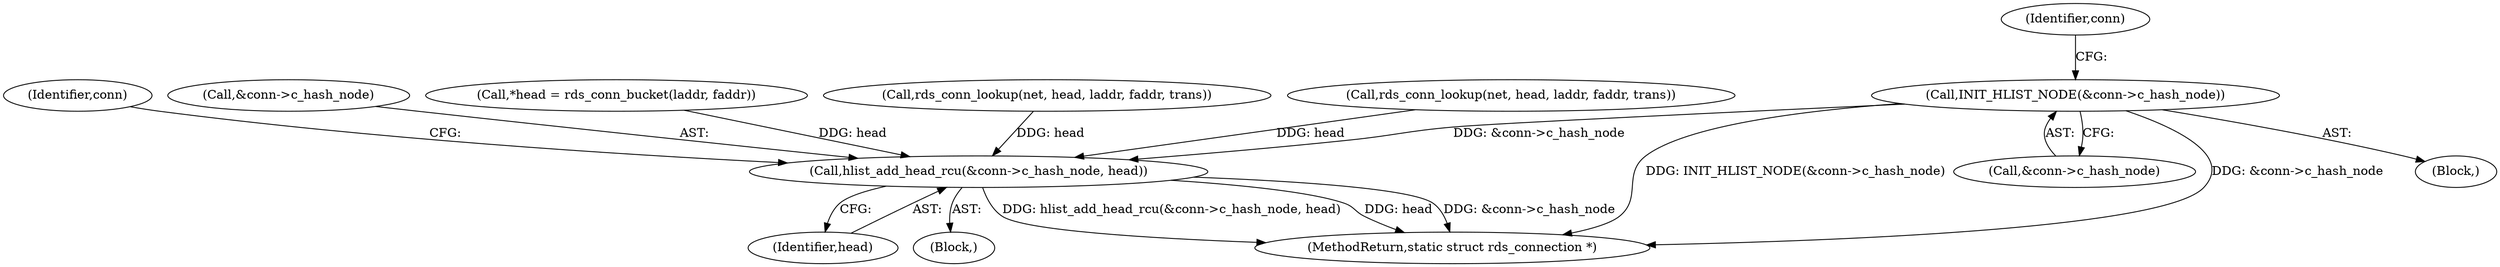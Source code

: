 digraph "0_linux_74e98eb085889b0d2d4908f59f6e00026063014f@pointer" {
"1000201" [label="(Call,INIT_HLIST_NODE(&conn->c_hash_node))"];
"1000478" [label="(Call,hlist_add_head_rcu(&conn->c_hash_node, head))"];
"1000485" [label="(Identifier,conn)"];
"1000479" [label="(Call,&conn->c_hash_node)"];
"1000201" [label="(Call,INIT_HLIST_NODE(&conn->c_hash_node))"];
"1000495" [label="(MethodReturn,static struct rds_connection *)"];
"1000114" [label="(Block,)"];
"1000121" [label="(Call,*head = rds_conn_bucket(laddr, faddr))"];
"1000442" [label="(Call,rds_conn_lookup(net, head, laddr, faddr, trans))"];
"1000483" [label="(Identifier,head)"];
"1000478" [label="(Call,hlist_add_head_rcu(&conn->c_hash_node, head))"];
"1000477" [label="(Block,)"];
"1000208" [label="(Identifier,conn)"];
"1000202" [label="(Call,&conn->c_hash_node)"];
"1000146" [label="(Call,rds_conn_lookup(net, head, laddr, faddr, trans))"];
"1000201" -> "1000114"  [label="AST: "];
"1000201" -> "1000202"  [label="CFG: "];
"1000202" -> "1000201"  [label="AST: "];
"1000208" -> "1000201"  [label="CFG: "];
"1000201" -> "1000495"  [label="DDG: INIT_HLIST_NODE(&conn->c_hash_node)"];
"1000201" -> "1000495"  [label="DDG: &conn->c_hash_node"];
"1000201" -> "1000478"  [label="DDG: &conn->c_hash_node"];
"1000478" -> "1000477"  [label="AST: "];
"1000478" -> "1000483"  [label="CFG: "];
"1000479" -> "1000478"  [label="AST: "];
"1000483" -> "1000478"  [label="AST: "];
"1000485" -> "1000478"  [label="CFG: "];
"1000478" -> "1000495"  [label="DDG: head"];
"1000478" -> "1000495"  [label="DDG: &conn->c_hash_node"];
"1000478" -> "1000495"  [label="DDG: hlist_add_head_rcu(&conn->c_hash_node, head)"];
"1000146" -> "1000478"  [label="DDG: head"];
"1000121" -> "1000478"  [label="DDG: head"];
"1000442" -> "1000478"  [label="DDG: head"];
}
